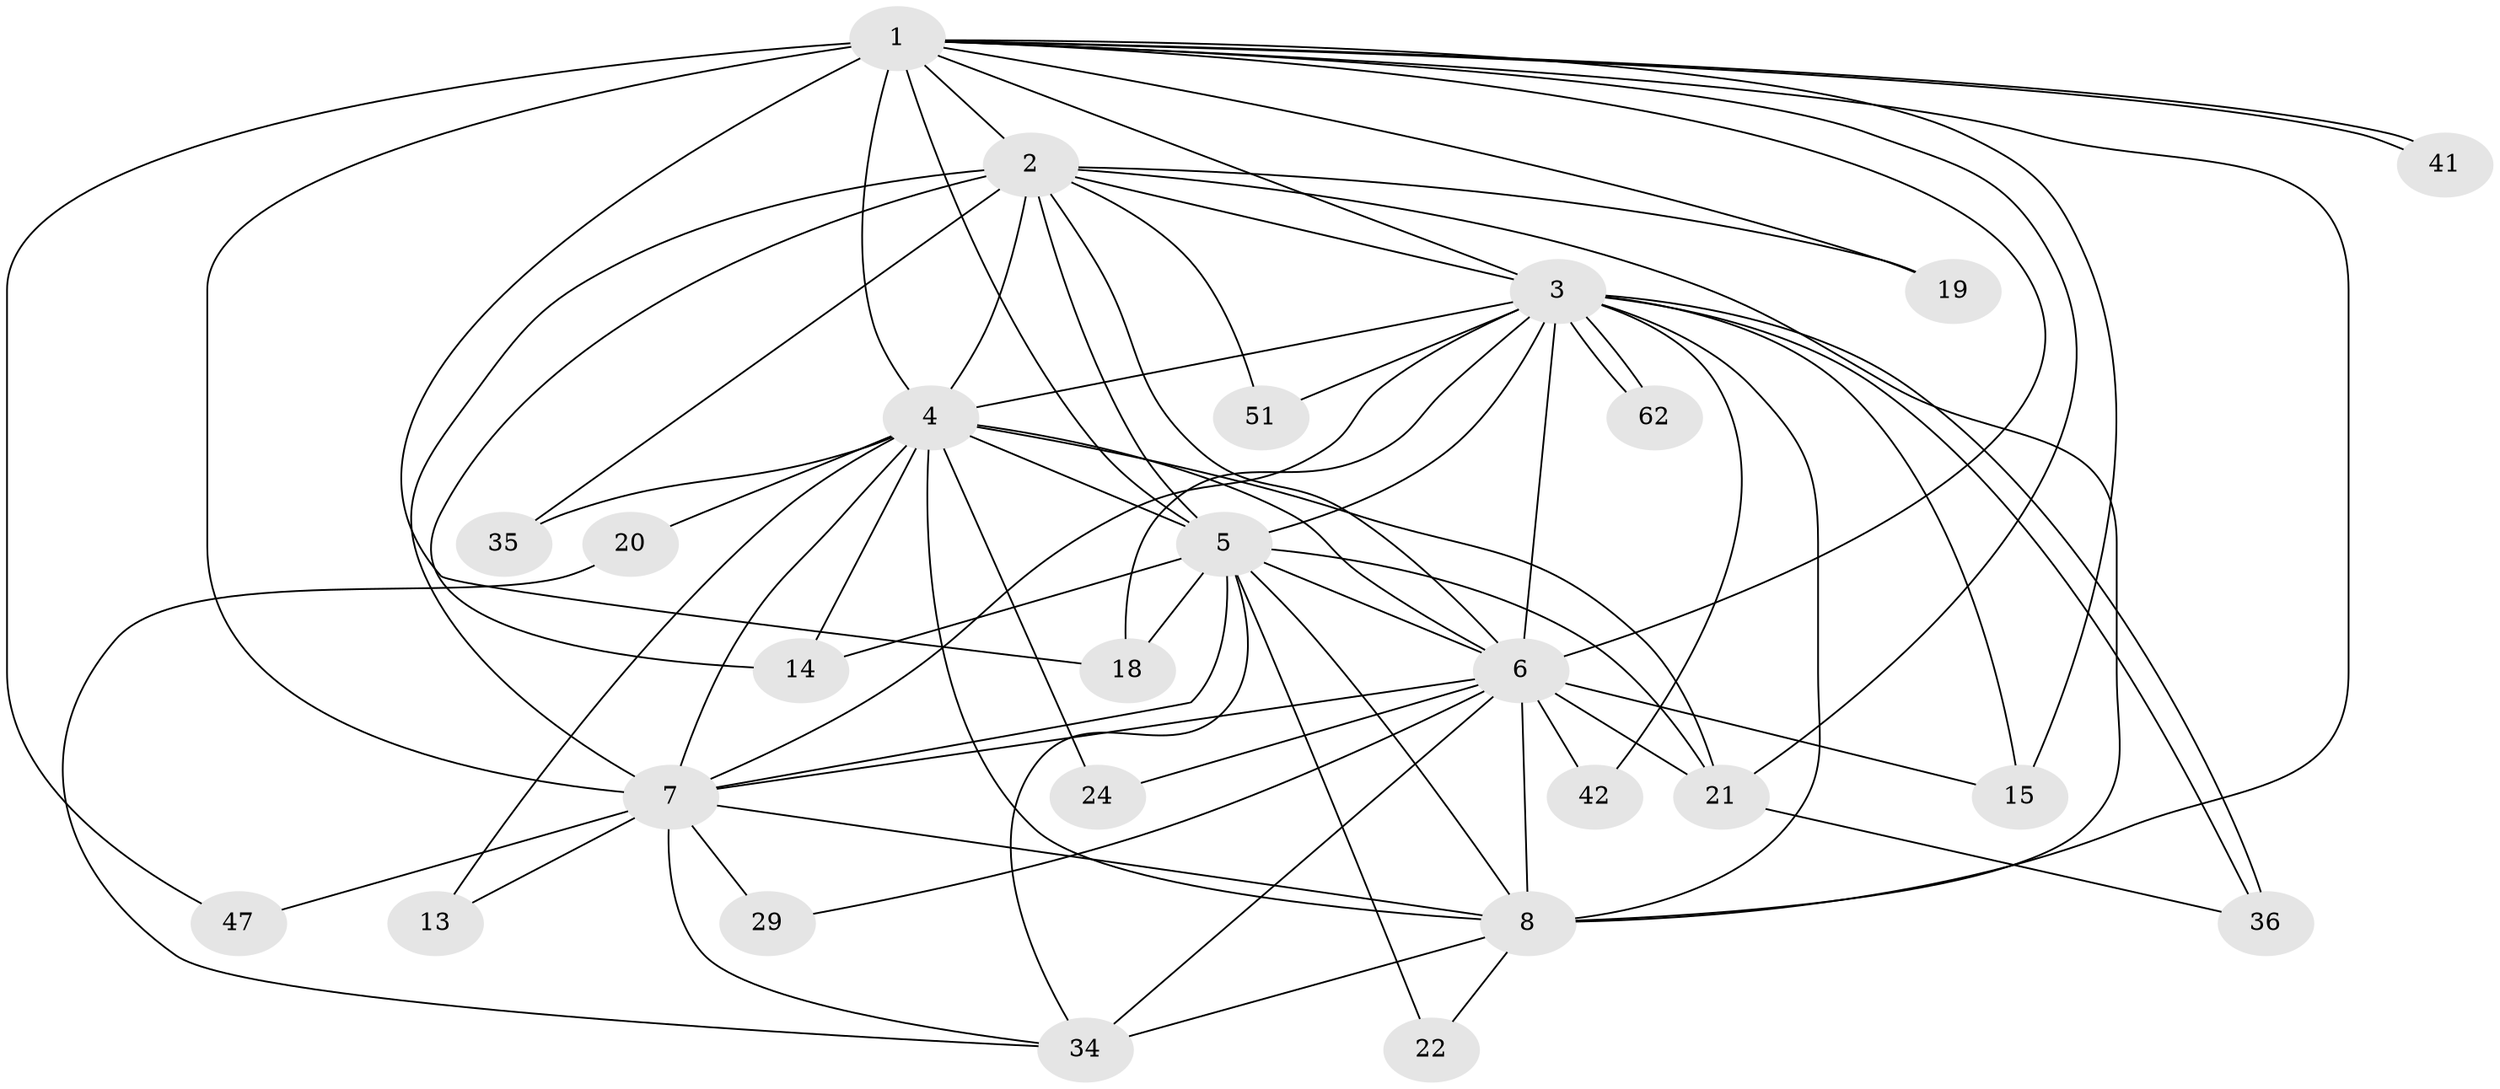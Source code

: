 // original degree distribution, {20: 0.014925373134328358, 13: 0.014925373134328358, 22: 0.014925373134328358, 14: 0.029850746268656716, 17: 0.014925373134328358, 23: 0.014925373134328358, 18: 0.014925373134328358, 16: 0.014925373134328358, 11: 0.014925373134328358, 4: 0.08955223880597014, 3: 0.22388059701492538, 2: 0.4925373134328358, 5: 0.04477611940298507}
// Generated by graph-tools (version 1.1) at 2025/17/03/04/25 18:17:42]
// undirected, 26 vertices, 72 edges
graph export_dot {
graph [start="1"]
  node [color=gray90,style=filled];
  1 [super="+31"];
  2 [super="+25+48"];
  3;
  4 [super="+32+9+11"];
  5 [super="+33+26+27+10+43"];
  6 [super="+12+54"];
  7 [super="+28+16+38"];
  8 [super="+23+49"];
  13;
  14;
  15;
  18 [super="+39+56"];
  19;
  20 [super="+58"];
  21 [super="+65+46"];
  22 [super="+37"];
  24;
  29;
  34 [super="+67+44"];
  35;
  36 [super="+59"];
  41;
  42;
  47;
  51;
  62;
  1 -- 2;
  1 -- 3;
  1 -- 4 [weight=2];
  1 -- 5 [weight=3];
  1 -- 6 [weight=2];
  1 -- 7 [weight=4];
  1 -- 8;
  1 -- 19;
  1 -- 21;
  1 -- 41;
  1 -- 41;
  1 -- 47;
  1 -- 18;
  1 -- 15;
  2 -- 3;
  2 -- 4 [weight=5];
  2 -- 5 [weight=3];
  2 -- 6 [weight=3];
  2 -- 7 [weight=3];
  2 -- 8;
  2 -- 19;
  2 -- 35;
  2 -- 14;
  2 -- 51;
  3 -- 4 [weight=2];
  3 -- 5 [weight=3];
  3 -- 6 [weight=2];
  3 -- 7;
  3 -- 8 [weight=4];
  3 -- 15;
  3 -- 18;
  3 -- 36;
  3 -- 36;
  3 -- 42;
  3 -- 51;
  3 -- 62;
  3 -- 62;
  4 -- 5 [weight=6];
  4 -- 6 [weight=4];
  4 -- 7 [weight=3];
  4 -- 8 [weight=2];
  4 -- 14 [weight=2];
  4 -- 20 [weight=2];
  4 -- 35;
  4 -- 24;
  4 -- 21;
  4 -- 13;
  5 -- 6 [weight=3];
  5 -- 7 [weight=2];
  5 -- 8 [weight=3];
  5 -- 14;
  5 -- 18 [weight=2];
  5 -- 22 [weight=2];
  5 -- 21;
  5 -- 34;
  6 -- 7;
  6 -- 8 [weight=2];
  6 -- 21;
  6 -- 24;
  6 -- 29;
  6 -- 34 [weight=2];
  6 -- 42;
  6 -- 15;
  7 -- 8;
  7 -- 13;
  7 -- 34;
  7 -- 47;
  7 -- 29;
  8 -- 22;
  8 -- 34;
  20 -- 34;
  21 -- 36;
}
